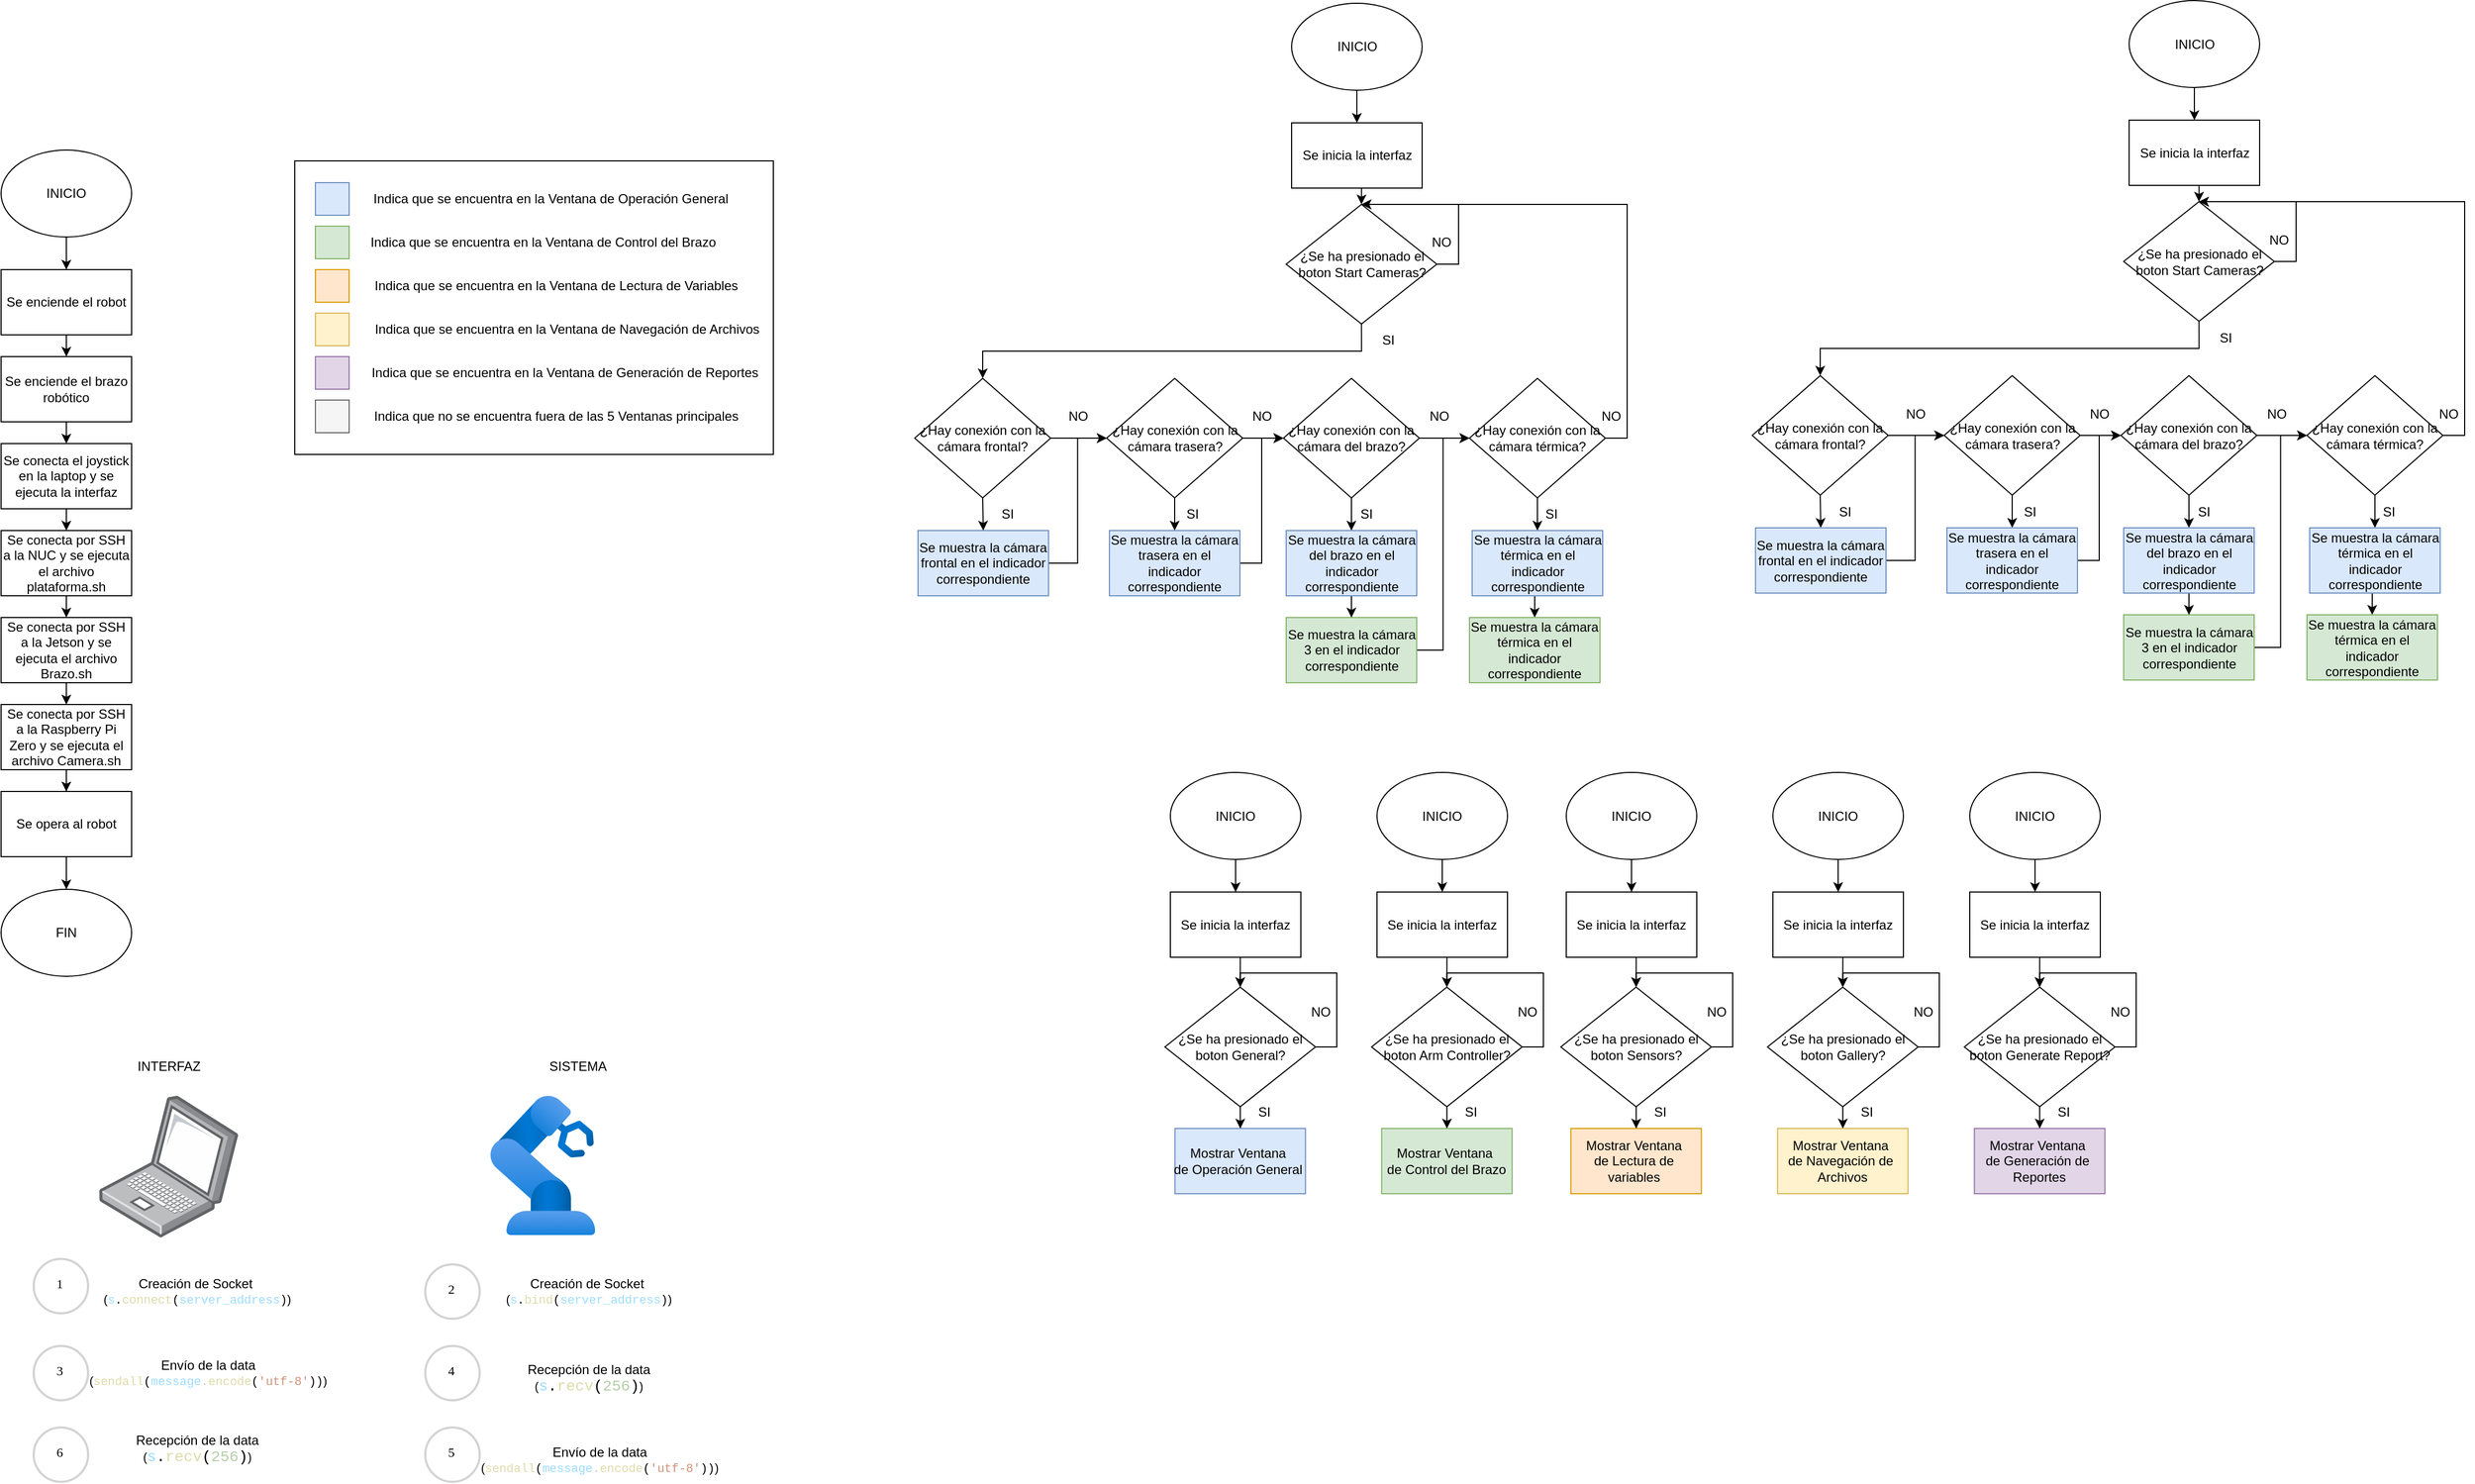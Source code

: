 <mxfile version="24.3.0" type="device">
  <diagram name="Página-1" id="Xll-WL0lcb3lYDnKTcgv">
    <mxGraphModel dx="1615" dy="1972" grid="1" gridSize="10" guides="1" tooltips="1" connect="1" arrows="1" fold="1" page="1" pageScale="1" pageWidth="827" pageHeight="1169" math="0" shadow="0">
      <root>
        <mxCell id="0" />
        <mxCell id="1" parent="0" />
        <mxCell id="mTnCctTTo4z25ojKXwiS-10" style="edgeStyle=orthogonalEdgeStyle;rounded=0;orthogonalLoop=1;jettySize=auto;html=1;entryX=0.5;entryY=0;entryDx=0;entryDy=0;" edge="1" parent="1" source="mTnCctTTo4z25ojKXwiS-1" target="mTnCctTTo4z25ojKXwiS-2">
          <mxGeometry relative="1" as="geometry" />
        </mxCell>
        <mxCell id="mTnCctTTo4z25ojKXwiS-1" value="INICIO" style="ellipse;whiteSpace=wrap;html=1;" vertex="1" parent="1">
          <mxGeometry x="100" y="30" width="120" height="80" as="geometry" />
        </mxCell>
        <mxCell id="mTnCctTTo4z25ojKXwiS-11" style="edgeStyle=orthogonalEdgeStyle;rounded=0;orthogonalLoop=1;jettySize=auto;html=1;exitX=0.5;exitY=1;exitDx=0;exitDy=0;entryX=0.5;entryY=0;entryDx=0;entryDy=0;" edge="1" parent="1" source="mTnCctTTo4z25ojKXwiS-2" target="mTnCctTTo4z25ojKXwiS-3">
          <mxGeometry relative="1" as="geometry" />
        </mxCell>
        <mxCell id="mTnCctTTo4z25ojKXwiS-2" value="Se enciende el robot" style="rounded=0;whiteSpace=wrap;html=1;" vertex="1" parent="1">
          <mxGeometry x="100" y="140" width="120" height="60" as="geometry" />
        </mxCell>
        <mxCell id="mTnCctTTo4z25ojKXwiS-12" style="edgeStyle=orthogonalEdgeStyle;rounded=0;orthogonalLoop=1;jettySize=auto;html=1;exitX=0.5;exitY=1;exitDx=0;exitDy=0;entryX=0.5;entryY=0;entryDx=0;entryDy=0;" edge="1" parent="1" source="mTnCctTTo4z25ojKXwiS-3" target="mTnCctTTo4z25ojKXwiS-4">
          <mxGeometry relative="1" as="geometry" />
        </mxCell>
        <mxCell id="mTnCctTTo4z25ojKXwiS-3" value="Se enciende el brazo robótico" style="rounded=0;whiteSpace=wrap;html=1;" vertex="1" parent="1">
          <mxGeometry x="100" y="220" width="120" height="60" as="geometry" />
        </mxCell>
        <mxCell id="mTnCctTTo4z25ojKXwiS-13" style="edgeStyle=orthogonalEdgeStyle;rounded=0;orthogonalLoop=1;jettySize=auto;html=1;exitX=0.5;exitY=1;exitDx=0;exitDy=0;entryX=0.5;entryY=0;entryDx=0;entryDy=0;" edge="1" parent="1" source="mTnCctTTo4z25ojKXwiS-4" target="mTnCctTTo4z25ojKXwiS-5">
          <mxGeometry relative="1" as="geometry" />
        </mxCell>
        <mxCell id="mTnCctTTo4z25ojKXwiS-4" value="Se conecta el joystick en la laptop y se ejecuta la interfaz" style="rounded=0;whiteSpace=wrap;html=1;" vertex="1" parent="1">
          <mxGeometry x="100" y="300" width="120" height="60" as="geometry" />
        </mxCell>
        <mxCell id="mTnCctTTo4z25ojKXwiS-14" style="edgeStyle=orthogonalEdgeStyle;rounded=0;orthogonalLoop=1;jettySize=auto;html=1;exitX=0.5;exitY=1;exitDx=0;exitDy=0;entryX=0.5;entryY=0;entryDx=0;entryDy=0;" edge="1" parent="1" source="mTnCctTTo4z25ojKXwiS-5" target="mTnCctTTo4z25ojKXwiS-6">
          <mxGeometry relative="1" as="geometry" />
        </mxCell>
        <mxCell id="mTnCctTTo4z25ojKXwiS-5" value="Se conecta por SSH a la NUC y se ejecuta el archivo plataforma.sh" style="rounded=0;whiteSpace=wrap;html=1;" vertex="1" parent="1">
          <mxGeometry x="100" y="380" width="120" height="60" as="geometry" />
        </mxCell>
        <mxCell id="mTnCctTTo4z25ojKXwiS-15" style="edgeStyle=orthogonalEdgeStyle;rounded=0;orthogonalLoop=1;jettySize=auto;html=1;exitX=0.5;exitY=1;exitDx=0;exitDy=0;entryX=0.5;entryY=0;entryDx=0;entryDy=0;" edge="1" parent="1" source="mTnCctTTo4z25ojKXwiS-6" target="mTnCctTTo4z25ojKXwiS-7">
          <mxGeometry relative="1" as="geometry" />
        </mxCell>
        <mxCell id="mTnCctTTo4z25ojKXwiS-6" value="Se conecta por SSH a la Jetson y se ejecuta el archivo Brazo.sh" style="rounded=0;whiteSpace=wrap;html=1;" vertex="1" parent="1">
          <mxGeometry x="100" y="460" width="120" height="60" as="geometry" />
        </mxCell>
        <mxCell id="mTnCctTTo4z25ojKXwiS-16" style="edgeStyle=orthogonalEdgeStyle;rounded=0;orthogonalLoop=1;jettySize=auto;html=1;exitX=0.5;exitY=1;exitDx=0;exitDy=0;" edge="1" parent="1" source="mTnCctTTo4z25ojKXwiS-7" target="mTnCctTTo4z25ojKXwiS-8">
          <mxGeometry relative="1" as="geometry" />
        </mxCell>
        <mxCell id="mTnCctTTo4z25ojKXwiS-7" value="Se conecta por SSH a la Raspberry Pi Zero y se ejecuta el archivo Camera.sh" style="rounded=0;whiteSpace=wrap;html=1;" vertex="1" parent="1">
          <mxGeometry x="100" y="540" width="120" height="60" as="geometry" />
        </mxCell>
        <mxCell id="mTnCctTTo4z25ojKXwiS-17" style="edgeStyle=orthogonalEdgeStyle;rounded=0;orthogonalLoop=1;jettySize=auto;html=1;exitX=0.5;exitY=1;exitDx=0;exitDy=0;" edge="1" parent="1" source="mTnCctTTo4z25ojKXwiS-8" target="mTnCctTTo4z25ojKXwiS-9">
          <mxGeometry relative="1" as="geometry" />
        </mxCell>
        <mxCell id="mTnCctTTo4z25ojKXwiS-8" value="Se opera al robot" style="rounded=0;whiteSpace=wrap;html=1;" vertex="1" parent="1">
          <mxGeometry x="100" y="620" width="120" height="60" as="geometry" />
        </mxCell>
        <mxCell id="mTnCctTTo4z25ojKXwiS-9" value="FIN" style="ellipse;whiteSpace=wrap;html=1;" vertex="1" parent="1">
          <mxGeometry x="100" y="710" width="120" height="80" as="geometry" />
        </mxCell>
        <mxCell id="mTnCctTTo4z25ojKXwiS-19" value="" style="image;points=[];aspect=fixed;html=1;align=center;shadow=0;dashed=0;image=img/lib/allied_telesis/computer_and_terminals/Laptop.svg;" vertex="1" parent="1">
          <mxGeometry x="190" y="900" width="128.17" height="130" as="geometry" />
        </mxCell>
        <mxCell id="mTnCctTTo4z25ojKXwiS-20" value="" style="image;aspect=fixed;html=1;points=[];align=center;fontSize=12;image=img/lib/azure2/other/Defender_Industrial_Robot.svg;" vertex="1" parent="1">
          <mxGeometry x="550" y="900" width="96.15" height="128" as="geometry" />
        </mxCell>
        <mxCell id="mTnCctTTo4z25ojKXwiS-22" value="Creación de Socket&amp;nbsp;&lt;div style=&quot;font-size: 11px;&quot;&gt;(&lt;span style=&quot;font-family: Consolas, &amp;quot;Courier New&amp;quot;, monospace; white-space-collapse: preserve; color: rgb(156, 220, 254);&quot;&gt;s&lt;/span&gt;&lt;span style=&quot;font-family: Consolas, &amp;quot;Courier New&amp;quot;, monospace; white-space-collapse: preserve; background-color: rgb(255, 255, 255);&quot;&gt;&lt;font style=&quot;&quot; color=&quot;#1a1a1a&quot;&gt;.&lt;/font&gt;&lt;/span&gt;&lt;span style=&quot;font-family: Consolas, &amp;quot;Courier New&amp;quot;, monospace; white-space-collapse: preserve; color: rgb(220, 220, 170);&quot;&gt;connect&lt;/span&gt;&lt;span style=&quot;font-family: Consolas, &amp;quot;Courier New&amp;quot;, monospace; white-space-collapse: preserve; background-color: rgb(255, 255, 255);&quot;&gt;(&lt;/span&gt;&lt;span style=&quot;font-family: Consolas, &amp;quot;Courier New&amp;quot;, monospace; white-space-collapse: preserve; color: rgb(156, 220, 254);&quot;&gt;server_address&lt;/span&gt;&lt;span style=&quot;font-family: Consolas, &amp;quot;Courier New&amp;quot;, monospace; white-space-collapse: preserve; background-color: rgb(255, 255, 255);&quot;&gt;)&lt;/span&gt;&lt;span style=&quot;background-color: initial;&quot;&gt;)&lt;/span&gt;&lt;br&gt;&lt;/div&gt;" style="text;html=1;align=center;verticalAlign=middle;resizable=0;points=[];autosize=1;strokeColor=none;fillColor=none;" vertex="1" parent="1">
          <mxGeometry x="190" y="1060" width="180" height="40" as="geometry" />
        </mxCell>
        <mxCell id="mTnCctTTo4z25ojKXwiS-26" value="1" style="ellipse;whiteSpace=wrap;html=1;aspect=fixed;strokeWidth=2;fontFamily=Tahoma;spacingBottom=4;spacingRight=2;strokeColor=#d3d3d3;" vertex="1" parent="1">
          <mxGeometry x="130" y="1050" width="50" height="50" as="geometry" />
        </mxCell>
        <mxCell id="mTnCctTTo4z25ojKXwiS-27" value="2" style="ellipse;whiteSpace=wrap;html=1;aspect=fixed;strokeWidth=2;fontFamily=Tahoma;spacingBottom=4;spacingRight=2;strokeColor=#d3d3d3;" vertex="1" parent="1">
          <mxGeometry x="490" y="1055" width="50" height="50" as="geometry" />
        </mxCell>
        <mxCell id="mTnCctTTo4z25ojKXwiS-29" value="Creación de Socket&amp;nbsp;&lt;div&gt;&lt;div style=&quot;font-size: 11px;&quot;&gt;(&lt;span style=&quot;font-family: Consolas, &amp;quot;Courier New&amp;quot;, monospace; white-space-collapse: preserve; color: rgb(156, 220, 254);&quot;&gt;s&lt;/span&gt;&lt;span style=&quot;font-family: Consolas, &amp;quot;Courier New&amp;quot;, monospace; white-space-collapse: preserve; background-color: rgb(255, 255, 255);&quot;&gt;&lt;font color=&quot;#1a1a1a&quot;&gt;.&lt;/font&gt;&lt;/span&gt;&lt;span style=&quot;font-family: Consolas, &amp;quot;Courier New&amp;quot;, monospace; white-space-collapse: preserve; color: rgb(220, 220, 170);&quot;&gt;bind&lt;/span&gt;&lt;span style=&quot;font-family: Consolas, &amp;quot;Courier New&amp;quot;, monospace; white-space-collapse: preserve; background-color: rgb(255, 255, 255);&quot;&gt;(&lt;/span&gt;&lt;span style=&quot;font-family: Consolas, &amp;quot;Courier New&amp;quot;, monospace; white-space-collapse: preserve; color: rgb(156, 220, 254);&quot;&gt;server_address&lt;/span&gt;&lt;span style=&quot;font-family: Consolas, &amp;quot;Courier New&amp;quot;, monospace; white-space-collapse: preserve; background-color: rgb(255, 255, 255);&quot;&gt;)&lt;/span&gt;&lt;span style=&quot;background-color: initial;&quot;&gt;)&lt;/span&gt;&lt;/div&gt;&lt;/div&gt;" style="text;html=1;align=center;verticalAlign=middle;resizable=0;points=[];autosize=1;strokeColor=none;fillColor=none;" vertex="1" parent="1">
          <mxGeometry x="560" y="1060" width="160" height="40" as="geometry" />
        </mxCell>
        <mxCell id="mTnCctTTo4z25ojKXwiS-30" value="3" style="ellipse;whiteSpace=wrap;html=1;aspect=fixed;strokeWidth=2;fontFamily=Tahoma;spacingBottom=4;spacingRight=2;strokeColor=#d3d3d3;" vertex="1" parent="1">
          <mxGeometry x="130" y="1130" width="50" height="50" as="geometry" />
        </mxCell>
        <mxCell id="mTnCctTTo4z25ojKXwiS-31" value="&lt;div&gt;Envío de la data&lt;/div&gt;&lt;div style=&quot;font-size: 11px;&quot;&gt;(&lt;span style=&quot;font-family: Consolas, &amp;quot;Courier New&amp;quot;, monospace; white-space-collapse: preserve; color: rgb(220, 220, 170);&quot;&gt;sendall&lt;/span&gt;&lt;span style=&quot;font-family: Consolas, &amp;quot;Courier New&amp;quot;, monospace; white-space-collapse: preserve; background-color: rgb(255, 255, 255);&quot;&gt;(&lt;/span&gt;&lt;span style=&quot;font-family: Consolas, &amp;quot;Courier New&amp;quot;, monospace; white-space-collapse: preserve; color: rgb(156, 220, 254);&quot;&gt;message&lt;/span&gt;&lt;span style=&quot;color: rgb(204, 204, 204); font-family: Consolas, &amp;quot;Courier New&amp;quot;, monospace; white-space-collapse: preserve; background-color: rgb(255, 255, 255);&quot;&gt;.&lt;/span&gt;&lt;span style=&quot;font-family: Consolas, &amp;quot;Courier New&amp;quot;, monospace; white-space-collapse: preserve; color: rgb(220, 220, 170);&quot;&gt;encode&lt;/span&gt;&lt;span style=&quot;font-family: Consolas, &amp;quot;Courier New&amp;quot;, monospace; white-space-collapse: preserve;&quot;&gt;(&lt;/span&gt;&lt;span style=&quot;font-family: Consolas, &amp;quot;Courier New&amp;quot;, monospace; white-space-collapse: preserve; color: rgb(206, 145, 120);&quot;&gt;&#39;utf-8&#39;&lt;/span&gt;&lt;span style=&quot;font-family: Consolas, &amp;quot;Courier New&amp;quot;, monospace; white-space-collapse: preserve; background-color: rgb(255, 255, 255);&quot;&gt;))&lt;/span&gt;&lt;span style=&quot;background-color: initial;&quot;&gt;)&lt;/span&gt;&lt;/div&gt;" style="text;html=1;align=center;verticalAlign=middle;resizable=0;points=[];autosize=1;strokeColor=none;fillColor=none;" vertex="1" parent="1">
          <mxGeometry x="180" y="1135" width="220" height="40" as="geometry" />
        </mxCell>
        <mxCell id="mTnCctTTo4z25ojKXwiS-33" value="4" style="ellipse;whiteSpace=wrap;html=1;aspect=fixed;strokeWidth=2;fontFamily=Tahoma;spacingBottom=4;spacingRight=2;strokeColor=#d3d3d3;" vertex="1" parent="1">
          <mxGeometry x="490" y="1130" width="50" height="50" as="geometry" />
        </mxCell>
        <mxCell id="mTnCctTTo4z25ojKXwiS-35" value="5" style="ellipse;whiteSpace=wrap;html=1;aspect=fixed;strokeWidth=2;fontFamily=Tahoma;spacingBottom=4;spacingRight=2;strokeColor=#d3d3d3;" vertex="1" parent="1">
          <mxGeometry x="490" y="1205" width="50" height="50" as="geometry" />
        </mxCell>
        <mxCell id="mTnCctTTo4z25ojKXwiS-36" value="&lt;div&gt;Recepción de la data&lt;/div&gt;&lt;div style=&quot;font-size: 11px;&quot;&gt;(&lt;span style=&quot;font-family: Consolas, &amp;quot;Courier New&amp;quot;, monospace; font-size: 14px; white-space-collapse: preserve; color: rgb(156, 220, 254);&quot;&gt;s&lt;/span&gt;&lt;span style=&quot;font-family: Consolas, &amp;quot;Courier New&amp;quot;, monospace; font-size: 14px; white-space-collapse: preserve; background-color: rgb(255, 255, 255);&quot;&gt;.&lt;/span&gt;&lt;span style=&quot;font-family: Consolas, &amp;quot;Courier New&amp;quot;, monospace; font-size: 14px; white-space-collapse: preserve; color: rgb(220, 220, 170);&quot;&gt;recv&lt;/span&gt;&lt;span style=&quot;font-family: Consolas, &amp;quot;Courier New&amp;quot;, monospace; font-size: 14px; white-space-collapse: preserve; background-color: rgb(255, 255, 255);&quot;&gt;(&lt;/span&gt;&lt;span style=&quot;font-family: Consolas, &amp;quot;Courier New&amp;quot;, monospace; font-size: 14px; white-space-collapse: preserve; color: rgb(181, 206, 168);&quot;&gt;256&lt;/span&gt;&lt;span style=&quot;font-family: Consolas, &amp;quot;Courier New&amp;quot;, monospace; font-size: 14px; white-space-collapse: preserve; background-color: rgb(255, 255, 255);&quot;&gt;)&lt;/span&gt;&lt;span style=&quot;background-color: initial;&quot;&gt;)&lt;/span&gt;&lt;br&gt;&lt;/div&gt;" style="text;html=1;align=center;verticalAlign=middle;resizable=0;points=[];autosize=1;strokeColor=none;fillColor=none;" vertex="1" parent="1">
          <mxGeometry x="570" y="1140" width="140" height="40" as="geometry" />
        </mxCell>
        <mxCell id="mTnCctTTo4z25ojKXwiS-37" value="&lt;div&gt;Envío de la data&lt;/div&gt;&lt;div style=&quot;font-size: 11px;&quot;&gt;(&lt;span style=&quot;font-family: Consolas, &amp;quot;Courier New&amp;quot;, monospace; white-space-collapse: preserve; color: rgb(220, 220, 170);&quot;&gt;sendall&lt;/span&gt;&lt;span style=&quot;font-family: Consolas, &amp;quot;Courier New&amp;quot;, monospace; white-space-collapse: preserve; background-color: rgb(255, 255, 255);&quot;&gt;(&lt;/span&gt;&lt;span style=&quot;font-family: Consolas, &amp;quot;Courier New&amp;quot;, monospace; white-space-collapse: preserve; color: rgb(156, 220, 254);&quot;&gt;message&lt;/span&gt;&lt;span style=&quot;color: rgb(204, 204, 204); font-family: Consolas, &amp;quot;Courier New&amp;quot;, monospace; white-space-collapse: preserve; background-color: rgb(255, 255, 255);&quot;&gt;.&lt;/span&gt;&lt;span style=&quot;font-family: Consolas, &amp;quot;Courier New&amp;quot;, monospace; white-space-collapse: preserve; color: rgb(220, 220, 170);&quot;&gt;encode&lt;/span&gt;&lt;span style=&quot;font-family: Consolas, &amp;quot;Courier New&amp;quot;, monospace; white-space-collapse: preserve;&quot;&gt;(&lt;/span&gt;&lt;span style=&quot;font-family: Consolas, &amp;quot;Courier New&amp;quot;, monospace; white-space-collapse: preserve; color: rgb(206, 145, 120);&quot;&gt;&#39;utf-8&#39;&lt;/span&gt;&lt;span style=&quot;font-family: Consolas, &amp;quot;Courier New&amp;quot;, monospace; white-space-collapse: preserve; background-color: rgb(255, 255, 255);&quot;&gt;))&lt;/span&gt;&lt;span style=&quot;background-color: initial;&quot;&gt;)&lt;/span&gt;&lt;/div&gt;" style="text;html=1;align=center;verticalAlign=middle;resizable=0;points=[];autosize=1;strokeColor=none;fillColor=none;" vertex="1" parent="1">
          <mxGeometry x="540" y="1215" width="220" height="40" as="geometry" />
        </mxCell>
        <mxCell id="mTnCctTTo4z25ojKXwiS-38" value="6" style="ellipse;whiteSpace=wrap;html=1;aspect=fixed;strokeWidth=2;fontFamily=Tahoma;spacingBottom=4;spacingRight=2;strokeColor=#d3d3d3;" vertex="1" parent="1">
          <mxGeometry x="130" y="1205" width="50" height="50" as="geometry" />
        </mxCell>
        <mxCell id="mTnCctTTo4z25ojKXwiS-39" value="&lt;div&gt;Recepción de la data&lt;/div&gt;&lt;div style=&quot;font-size: 11px;&quot;&gt;(&lt;span style=&quot;font-family: Consolas, &amp;quot;Courier New&amp;quot;, monospace; font-size: 14px; white-space-collapse: preserve; color: rgb(156, 220, 254);&quot;&gt;s&lt;/span&gt;&lt;span style=&quot;font-family: Consolas, &amp;quot;Courier New&amp;quot;, monospace; font-size: 14px; white-space-collapse: preserve; background-color: rgb(255, 255, 255);&quot;&gt;.&lt;/span&gt;&lt;span style=&quot;font-family: Consolas, &amp;quot;Courier New&amp;quot;, monospace; font-size: 14px; white-space-collapse: preserve; color: rgb(220, 220, 170);&quot;&gt;recv&lt;/span&gt;&lt;span style=&quot;font-family: Consolas, &amp;quot;Courier New&amp;quot;, monospace; font-size: 14px; white-space-collapse: preserve; background-color: rgb(255, 255, 255);&quot;&gt;(&lt;/span&gt;&lt;span style=&quot;font-family: Consolas, &amp;quot;Courier New&amp;quot;, monospace; font-size: 14px; white-space-collapse: preserve; color: rgb(181, 206, 168);&quot;&gt;256&lt;/span&gt;&lt;span style=&quot;font-family: Consolas, &amp;quot;Courier New&amp;quot;, monospace; font-size: 14px; white-space-collapse: preserve; background-color: rgb(255, 255, 255);&quot;&gt;)&lt;/span&gt;&lt;span style=&quot;background-color: initial;&quot;&gt;)&lt;/span&gt;&lt;br&gt;&lt;/div&gt;" style="text;html=1;align=center;verticalAlign=middle;resizable=0;points=[];autosize=1;strokeColor=none;fillColor=none;" vertex="1" parent="1">
          <mxGeometry x="210" y="1205" width="140" height="40" as="geometry" />
        </mxCell>
        <mxCell id="mTnCctTTo4z25ojKXwiS-40" value="INTERFAZ" style="text;html=1;align=center;verticalAlign=middle;resizable=0;points=[];autosize=1;strokeColor=none;fillColor=none;" vertex="1" parent="1">
          <mxGeometry x="214.09" y="858" width="80" height="30" as="geometry" />
        </mxCell>
        <mxCell id="mTnCctTTo4z25ojKXwiS-41" value="SISTEMA" style="text;html=1;align=center;verticalAlign=middle;resizable=0;points=[];autosize=1;strokeColor=none;fillColor=none;" vertex="1" parent="1">
          <mxGeometry x="590" y="858" width="80" height="30" as="geometry" />
        </mxCell>
        <mxCell id="mTnCctTTo4z25ojKXwiS-42" value="" style="whiteSpace=wrap;html=1;" vertex="1" parent="1">
          <mxGeometry x="370" y="40" width="440" height="270" as="geometry" />
        </mxCell>
        <mxCell id="mTnCctTTo4z25ojKXwiS-43" value="" style="whiteSpace=wrap;html=1;fillColor=#dae8fc;strokeColor=#6c8ebf;" vertex="1" parent="1">
          <mxGeometry x="389" y="60" width="31" height="30" as="geometry" />
        </mxCell>
        <mxCell id="mTnCctTTo4z25ojKXwiS-44" value="Indica que se encuentra en la&amp;nbsp;&lt;span style=&quot;line-height: 107%;&quot; lang=&quot;es-419&quot;&gt;&lt;font style=&quot;font-size: 12px;&quot;&gt;Ventana de Operación General&lt;/font&gt;&lt;/span&gt;" style="text;html=1;align=center;verticalAlign=middle;resizable=0;points=[];autosize=1;strokeColor=none;fillColor=none;" vertex="1" parent="1">
          <mxGeometry x="430" y="60" width="350" height="30" as="geometry" />
        </mxCell>
        <mxCell id="mTnCctTTo4z25ojKXwiS-45" value="" style="whiteSpace=wrap;html=1;fillColor=#d5e8d4;strokeColor=#82b366;" vertex="1" parent="1">
          <mxGeometry x="389" y="100" width="31" height="30" as="geometry" />
        </mxCell>
        <mxCell id="mTnCctTTo4z25ojKXwiS-46" value="Indica que se encuentra en la&amp;nbsp;&lt;span style=&quot;line-height: 12.84px;&quot; lang=&quot;es-419&quot;&gt;Ventana de Control del Brazo&lt;/span&gt;" style="text;html=1;align=center;verticalAlign=middle;resizable=0;points=[];autosize=1;strokeColor=none;fillColor=none;" vertex="1" parent="1">
          <mxGeometry x="428.08" y="100" width="340" height="30" as="geometry" />
        </mxCell>
        <mxCell id="mTnCctTTo4z25ojKXwiS-47" value="" style="whiteSpace=wrap;html=1;fillColor=#ffe6cc;strokeColor=#d79b00;" vertex="1" parent="1">
          <mxGeometry x="389" y="140" width="31" height="30" as="geometry" />
        </mxCell>
        <mxCell id="mTnCctTTo4z25ojKXwiS-49" value="" style="whiteSpace=wrap;html=1;fillColor=#fff2cc;strokeColor=#d6b656;" vertex="1" parent="1">
          <mxGeometry x="389" y="180" width="31" height="30" as="geometry" />
        </mxCell>
        <mxCell id="mTnCctTTo4z25ojKXwiS-51" value="Indica que se encuentra en la&amp;nbsp;&lt;span style=&quot;line-height: 12.84px;&quot; lang=&quot;es-419&quot;&gt;Ventana de Lectura de Variables&lt;/span&gt;" style="text;html=1;align=center;verticalAlign=middle;resizable=0;points=[];autosize=1;strokeColor=none;fillColor=none;" vertex="1" parent="1">
          <mxGeometry x="430" y="140" width="360" height="30" as="geometry" />
        </mxCell>
        <mxCell id="mTnCctTTo4z25ojKXwiS-52" value="Indica que se encuentra en la&amp;nbsp;&lt;span style=&quot;line-height: 12.84px;&quot; lang=&quot;es-419&quot;&gt;Ventana de Navegación de Archivos&lt;/span&gt;" style="text;html=1;align=center;verticalAlign=middle;resizable=0;points=[];autosize=1;strokeColor=none;fillColor=none;" vertex="1" parent="1">
          <mxGeometry x="430" y="180" width="380" height="30" as="geometry" />
        </mxCell>
        <mxCell id="mTnCctTTo4z25ojKXwiS-53" value="" style="whiteSpace=wrap;html=1;fillColor=#e1d5e7;strokeColor=#9673a6;" vertex="1" parent="1">
          <mxGeometry x="388.99" y="220" width="31" height="30" as="geometry" />
        </mxCell>
        <mxCell id="mTnCctTTo4z25ojKXwiS-54" value="Indica que se encuentra en la&amp;nbsp;&lt;span style=&quot;line-height: 12.84px;&quot; lang=&quot;es-419&quot;&gt;Ventana de Generación de Reportes&lt;/span&gt;" style="text;html=1;align=center;verticalAlign=middle;resizable=0;points=[];autosize=1;strokeColor=none;fillColor=none;" vertex="1" parent="1">
          <mxGeometry x="428.08" y="220" width="380" height="30" as="geometry" />
        </mxCell>
        <mxCell id="mTnCctTTo4z25ojKXwiS-55" value="" style="whiteSpace=wrap;html=1;fillColor=#f5f5f5;strokeColor=#666666;fontColor=#333333;" vertex="1" parent="1">
          <mxGeometry x="389" y="260" width="31" height="30" as="geometry" />
        </mxCell>
        <mxCell id="mTnCctTTo4z25ojKXwiS-56" value="Indica que no se encuentra fuera de las 5 Ventanas principales" style="text;html=1;align=center;verticalAlign=middle;resizable=0;points=[];autosize=1;strokeColor=none;fillColor=none;" vertex="1" parent="1">
          <mxGeometry x="430" y="260" width="360" height="30" as="geometry" />
        </mxCell>
        <mxCell id="mTnCctTTo4z25ojKXwiS-62" style="edgeStyle=orthogonalEdgeStyle;rounded=0;orthogonalLoop=1;jettySize=auto;html=1;exitX=0.5;exitY=1;exitDx=0;exitDy=0;entryX=0.5;entryY=0;entryDx=0;entryDy=0;" edge="1" parent="1" source="mTnCctTTo4z25ojKXwiS-57" target="mTnCctTTo4z25ojKXwiS-58">
          <mxGeometry relative="1" as="geometry" />
        </mxCell>
        <mxCell id="mTnCctTTo4z25ojKXwiS-57" value="INICIO" style="ellipse;whiteSpace=wrap;html=1;" vertex="1" parent="1">
          <mxGeometry x="1286.5" y="-105" width="120" height="80" as="geometry" />
        </mxCell>
        <mxCell id="mTnCctTTo4z25ojKXwiS-63" style="edgeStyle=orthogonalEdgeStyle;rounded=0;orthogonalLoop=1;jettySize=auto;html=1;exitX=0.5;exitY=1;exitDx=0;exitDy=0;entryX=0.5;entryY=0;entryDx=0;entryDy=0;" edge="1" parent="1" source="mTnCctTTo4z25ojKXwiS-58" target="mTnCctTTo4z25ojKXwiS-92">
          <mxGeometry relative="1" as="geometry">
            <mxPoint x="1346.548" y="85" as="targetPoint" />
          </mxGeometry>
        </mxCell>
        <mxCell id="mTnCctTTo4z25ojKXwiS-58" value="Se inicia la interfaz" style="whiteSpace=wrap;html=1;" vertex="1" parent="1">
          <mxGeometry x="1286.5" y="5" width="120" height="60" as="geometry" />
        </mxCell>
        <mxCell id="mTnCctTTo4z25ojKXwiS-67" style="edgeStyle=orthogonalEdgeStyle;rounded=0;orthogonalLoop=1;jettySize=auto;html=1;exitX=1;exitY=0.5;exitDx=0;exitDy=0;entryX=0;entryY=0.5;entryDx=0;entryDy=0;" edge="1" parent="1" source="mTnCctTTo4z25ojKXwiS-61" target="mTnCctTTo4z25ojKXwiS-65">
          <mxGeometry relative="1" as="geometry" />
        </mxCell>
        <mxCell id="mTnCctTTo4z25ojKXwiS-68" style="edgeStyle=orthogonalEdgeStyle;rounded=0;orthogonalLoop=1;jettySize=auto;html=1;exitX=0.5;exitY=1;exitDx=0;exitDy=0;entryX=0.5;entryY=0;entryDx=0;entryDy=0;" edge="1" parent="1" source="mTnCctTTo4z25ojKXwiS-61" target="mTnCctTTo4z25ojKXwiS-66">
          <mxGeometry relative="1" as="geometry" />
        </mxCell>
        <mxCell id="mTnCctTTo4z25ojKXwiS-61" value="¿Hay conexión con la cámara frontal?" style="rhombus;whiteSpace=wrap;html=1;" vertex="1" parent="1">
          <mxGeometry x="940" y="240" width="125" height="110" as="geometry" />
        </mxCell>
        <mxCell id="mTnCctTTo4z25ojKXwiS-71" style="edgeStyle=orthogonalEdgeStyle;rounded=0;orthogonalLoop=1;jettySize=auto;html=1;exitX=0.5;exitY=1;exitDx=0;exitDy=0;entryX=0.5;entryY=0;entryDx=0;entryDy=0;" edge="1" parent="1" source="mTnCctTTo4z25ojKXwiS-65" target="mTnCctTTo4z25ojKXwiS-70">
          <mxGeometry relative="1" as="geometry" />
        </mxCell>
        <mxCell id="mTnCctTTo4z25ojKXwiS-73" style="edgeStyle=orthogonalEdgeStyle;rounded=0;orthogonalLoop=1;jettySize=auto;html=1;exitX=1;exitY=0.5;exitDx=0;exitDy=0;entryX=0;entryY=0.5;entryDx=0;entryDy=0;" edge="1" parent="1" source="mTnCctTTo4z25ojKXwiS-65" target="mTnCctTTo4z25ojKXwiS-72">
          <mxGeometry relative="1" as="geometry" />
        </mxCell>
        <mxCell id="mTnCctTTo4z25ojKXwiS-65" value="¿Hay conexión con la cámara trasera?" style="rhombus;whiteSpace=wrap;html=1;" vertex="1" parent="1">
          <mxGeometry x="1116.5" y="240" width="125" height="110" as="geometry" />
        </mxCell>
        <mxCell id="mTnCctTTo4z25ojKXwiS-69" style="edgeStyle=orthogonalEdgeStyle;rounded=0;orthogonalLoop=1;jettySize=auto;html=1;entryX=0;entryY=0.5;entryDx=0;entryDy=0;" edge="1" parent="1" source="mTnCctTTo4z25ojKXwiS-66" target="mTnCctTTo4z25ojKXwiS-65">
          <mxGeometry relative="1" as="geometry" />
        </mxCell>
        <mxCell id="mTnCctTTo4z25ojKXwiS-66" value="Se muestra la cámara frontal en el indicador correspondiente" style="whiteSpace=wrap;html=1;fillColor=#dae8fc;strokeColor=#6c8ebf;" vertex="1" parent="1">
          <mxGeometry x="943" y="380" width="120" height="60" as="geometry" />
        </mxCell>
        <mxCell id="mTnCctTTo4z25ojKXwiS-74" style="edgeStyle=orthogonalEdgeStyle;rounded=0;orthogonalLoop=1;jettySize=auto;html=1;exitX=1;exitY=0.5;exitDx=0;exitDy=0;entryX=0;entryY=0.5;entryDx=0;entryDy=0;" edge="1" parent="1" source="mTnCctTTo4z25ojKXwiS-70" target="mTnCctTTo4z25ojKXwiS-72">
          <mxGeometry relative="1" as="geometry" />
        </mxCell>
        <mxCell id="mTnCctTTo4z25ojKXwiS-70" value="Se muestra la cámara trasera en el indicador correspondiente" style="whiteSpace=wrap;html=1;fillColor=#dae8fc;strokeColor=#6c8ebf;" vertex="1" parent="1">
          <mxGeometry x="1119" y="380" width="120" height="60" as="geometry" />
        </mxCell>
        <mxCell id="mTnCctTTo4z25ojKXwiS-76" style="edgeStyle=orthogonalEdgeStyle;rounded=0;orthogonalLoop=1;jettySize=auto;html=1;" edge="1" parent="1" source="mTnCctTTo4z25ojKXwiS-72" target="mTnCctTTo4z25ojKXwiS-75">
          <mxGeometry relative="1" as="geometry" />
        </mxCell>
        <mxCell id="mTnCctTTo4z25ojKXwiS-82" style="edgeStyle=orthogonalEdgeStyle;rounded=0;orthogonalLoop=1;jettySize=auto;html=1;exitX=1;exitY=0.5;exitDx=0;exitDy=0;entryX=0;entryY=0.5;entryDx=0;entryDy=0;" edge="1" parent="1" source="mTnCctTTo4z25ojKXwiS-72" target="mTnCctTTo4z25ojKXwiS-80">
          <mxGeometry relative="1" as="geometry" />
        </mxCell>
        <mxCell id="mTnCctTTo4z25ojKXwiS-72" value="¿Hay conexión con la cámara del brazo?" style="rhombus;whiteSpace=wrap;html=1;" vertex="1" parent="1">
          <mxGeometry x="1279" y="240" width="125" height="110" as="geometry" />
        </mxCell>
        <mxCell id="mTnCctTTo4z25ojKXwiS-79" value="" style="edgeStyle=orthogonalEdgeStyle;rounded=0;orthogonalLoop=1;jettySize=auto;html=1;" edge="1" parent="1" source="mTnCctTTo4z25ojKXwiS-75" target="mTnCctTTo4z25ojKXwiS-78">
          <mxGeometry relative="1" as="geometry" />
        </mxCell>
        <mxCell id="mTnCctTTo4z25ojKXwiS-75" value="Se muestra la cámara del brazo en el indicador correspondiente" style="whiteSpace=wrap;html=1;fillColor=#dae8fc;strokeColor=#6c8ebf;" vertex="1" parent="1">
          <mxGeometry x="1281.5" y="380" width="120" height="60" as="geometry" />
        </mxCell>
        <mxCell id="mTnCctTTo4z25ojKXwiS-90" style="edgeStyle=orthogonalEdgeStyle;rounded=0;orthogonalLoop=1;jettySize=auto;html=1;exitX=1;exitY=0.5;exitDx=0;exitDy=0;entryX=0;entryY=0.5;entryDx=0;entryDy=0;" edge="1" parent="1" source="mTnCctTTo4z25ojKXwiS-78" target="mTnCctTTo4z25ojKXwiS-80">
          <mxGeometry relative="1" as="geometry" />
        </mxCell>
        <mxCell id="mTnCctTTo4z25ojKXwiS-78" value="Se muestra la cámara 3 en el indicador correspondiente" style="whiteSpace=wrap;html=1;fillColor=#d5e8d4;strokeColor=#82b366;" vertex="1" parent="1">
          <mxGeometry x="1281.5" y="460" width="120" height="60" as="geometry" />
        </mxCell>
        <mxCell id="mTnCctTTo4z25ojKXwiS-85" style="edgeStyle=orthogonalEdgeStyle;rounded=0;orthogonalLoop=1;jettySize=auto;html=1;exitX=0.5;exitY=1;exitDx=0;exitDy=0;" edge="1" parent="1" source="mTnCctTTo4z25ojKXwiS-80" target="mTnCctTTo4z25ojKXwiS-81">
          <mxGeometry relative="1" as="geometry" />
        </mxCell>
        <mxCell id="mTnCctTTo4z25ojKXwiS-95" style="edgeStyle=orthogonalEdgeStyle;rounded=0;orthogonalLoop=1;jettySize=auto;html=1;exitX=1;exitY=0.5;exitDx=0;exitDy=0;entryX=0.5;entryY=0;entryDx=0;entryDy=0;" edge="1" parent="1" source="mTnCctTTo4z25ojKXwiS-80" target="mTnCctTTo4z25ojKXwiS-92">
          <mxGeometry relative="1" as="geometry">
            <mxPoint x="1590" y="-57.2" as="targetPoint" />
            <Array as="points">
              <mxPoint x="1595" y="295" />
              <mxPoint x="1595" y="80" />
            </Array>
          </mxGeometry>
        </mxCell>
        <mxCell id="mTnCctTTo4z25ojKXwiS-80" value="¿Hay conexión con la cámara térmica?" style="rhombus;whiteSpace=wrap;html=1;" vertex="1" parent="1">
          <mxGeometry x="1450" y="240" width="125" height="110" as="geometry" />
        </mxCell>
        <mxCell id="mTnCctTTo4z25ojKXwiS-88" style="edgeStyle=orthogonalEdgeStyle;rounded=0;orthogonalLoop=1;jettySize=auto;html=1;exitX=0.5;exitY=1;exitDx=0;exitDy=0;entryX=0.5;entryY=0;entryDx=0;entryDy=0;" edge="1" parent="1" source="mTnCctTTo4z25ojKXwiS-81" target="mTnCctTTo4z25ojKXwiS-86">
          <mxGeometry relative="1" as="geometry" />
        </mxCell>
        <mxCell id="mTnCctTTo4z25ojKXwiS-81" value="Se muestra la cámara térmica en el indicador correspondiente" style="whiteSpace=wrap;html=1;fillColor=#dae8fc;strokeColor=#6c8ebf;" vertex="1" parent="1">
          <mxGeometry x="1452.5" y="380" width="120" height="60" as="geometry" />
        </mxCell>
        <mxCell id="mTnCctTTo4z25ojKXwiS-86" value="Se muestra la cámara térmica en el indicador correspondiente" style="whiteSpace=wrap;html=1;fillColor=#d5e8d4;strokeColor=#82b366;" vertex="1" parent="1">
          <mxGeometry x="1450" y="460" width="120" height="60" as="geometry" />
        </mxCell>
        <mxCell id="mTnCctTTo4z25ojKXwiS-93" style="edgeStyle=orthogonalEdgeStyle;rounded=0;orthogonalLoop=1;jettySize=auto;html=1;exitX=0.5;exitY=1;exitDx=0;exitDy=0;" edge="1" parent="1" source="mTnCctTTo4z25ojKXwiS-92" target="mTnCctTTo4z25ojKXwiS-61">
          <mxGeometry relative="1" as="geometry" />
        </mxCell>
        <mxCell id="mTnCctTTo4z25ojKXwiS-92" value="¿Se ha presionado el boton Start Cameras?" style="rhombus;whiteSpace=wrap;html=1;" vertex="1" parent="1">
          <mxGeometry x="1281.5" y="80" width="138.5" height="110" as="geometry" />
        </mxCell>
        <mxCell id="mTnCctTTo4z25ojKXwiS-94" style="edgeStyle=orthogonalEdgeStyle;rounded=0;orthogonalLoop=1;jettySize=auto;html=1;exitX=1;exitY=0.5;exitDx=0;exitDy=0;entryX=0.5;entryY=0;entryDx=0;entryDy=0;" edge="1" parent="1" source="mTnCctTTo4z25ojKXwiS-92" target="mTnCctTTo4z25ojKXwiS-92">
          <mxGeometry relative="1" as="geometry">
            <Array as="points">
              <mxPoint x="1440" y="135" />
              <mxPoint x="1440" y="80" />
            </Array>
          </mxGeometry>
        </mxCell>
        <mxCell id="mTnCctTTo4z25ojKXwiS-97" value="SI" style="text;html=1;align=center;verticalAlign=middle;resizable=0;points=[];autosize=1;strokeColor=none;fillColor=none;" vertex="1" parent="1">
          <mxGeometry x="1360" y="190" width="30" height="30" as="geometry" />
        </mxCell>
        <mxCell id="mTnCctTTo4z25ojKXwiS-98" value="NO" style="text;html=1;align=center;verticalAlign=middle;resizable=0;points=[];autosize=1;strokeColor=none;fillColor=none;" vertex="1" parent="1">
          <mxGeometry x="1070" y="260" width="40" height="30" as="geometry" />
        </mxCell>
        <mxCell id="mTnCctTTo4z25ojKXwiS-99" value="NO" style="text;html=1;align=center;verticalAlign=middle;resizable=0;points=[];autosize=1;strokeColor=none;fillColor=none;" vertex="1" parent="1">
          <mxGeometry x="1239" y="260" width="40" height="30" as="geometry" />
        </mxCell>
        <mxCell id="mTnCctTTo4z25ojKXwiS-100" value="NO" style="text;html=1;align=center;verticalAlign=middle;resizable=0;points=[];autosize=1;strokeColor=none;fillColor=none;" vertex="1" parent="1">
          <mxGeometry x="1401.5" y="260" width="40" height="30" as="geometry" />
        </mxCell>
        <mxCell id="mTnCctTTo4z25ojKXwiS-101" value="NO" style="text;html=1;align=center;verticalAlign=middle;resizable=0;points=[];autosize=1;strokeColor=none;fillColor=none;" vertex="1" parent="1">
          <mxGeometry x="1560" y="260" width="40" height="30" as="geometry" />
        </mxCell>
        <mxCell id="mTnCctTTo4z25ojKXwiS-102" value="NO" style="text;html=1;align=center;verticalAlign=middle;resizable=0;points=[];autosize=1;strokeColor=none;fillColor=none;" vertex="1" parent="1">
          <mxGeometry x="1404" y="100" width="40" height="30" as="geometry" />
        </mxCell>
        <mxCell id="mTnCctTTo4z25ojKXwiS-103" value="SI" style="text;html=1;align=center;verticalAlign=middle;resizable=0;points=[];autosize=1;strokeColor=none;fillColor=none;" vertex="1" parent="1">
          <mxGeometry x="1010" y="350" width="30" height="30" as="geometry" />
        </mxCell>
        <mxCell id="mTnCctTTo4z25ojKXwiS-104" value="SI" style="text;html=1;align=center;verticalAlign=middle;resizable=0;points=[];autosize=1;strokeColor=none;fillColor=none;" vertex="1" parent="1">
          <mxGeometry x="1180" y="350" width="30" height="30" as="geometry" />
        </mxCell>
        <mxCell id="mTnCctTTo4z25ojKXwiS-105" value="SI" style="text;html=1;align=center;verticalAlign=middle;resizable=0;points=[];autosize=1;strokeColor=none;fillColor=none;" vertex="1" parent="1">
          <mxGeometry x="1340" y="350" width="30" height="30" as="geometry" />
        </mxCell>
        <mxCell id="mTnCctTTo4z25ojKXwiS-107" value="SI" style="text;html=1;align=center;verticalAlign=middle;resizable=0;points=[];autosize=1;strokeColor=none;fillColor=none;" vertex="1" parent="1">
          <mxGeometry x="1510" y="350" width="30" height="30" as="geometry" />
        </mxCell>
        <mxCell id="mTnCctTTo4z25ojKXwiS-108" style="edgeStyle=orthogonalEdgeStyle;rounded=0;orthogonalLoop=1;jettySize=auto;html=1;exitX=0.5;exitY=1;exitDx=0;exitDy=0;entryX=0.5;entryY=0;entryDx=0;entryDy=0;" edge="1" parent="1" source="mTnCctTTo4z25ojKXwiS-109" target="mTnCctTTo4z25ojKXwiS-111">
          <mxGeometry relative="1" as="geometry" />
        </mxCell>
        <mxCell id="mTnCctTTo4z25ojKXwiS-109" value="INICIO" style="ellipse;whiteSpace=wrap;html=1;" vertex="1" parent="1">
          <mxGeometry x="2056.5" y="-107.5" width="120" height="80" as="geometry" />
        </mxCell>
        <mxCell id="mTnCctTTo4z25ojKXwiS-110" style="edgeStyle=orthogonalEdgeStyle;rounded=0;orthogonalLoop=1;jettySize=auto;html=1;exitX=0.5;exitY=1;exitDx=0;exitDy=0;entryX=0.5;entryY=0;entryDx=0;entryDy=0;" edge="1" parent="1" source="mTnCctTTo4z25ojKXwiS-111" target="mTnCctTTo4z25ojKXwiS-136">
          <mxGeometry relative="1" as="geometry">
            <mxPoint x="2116.548" y="82.5" as="targetPoint" />
          </mxGeometry>
        </mxCell>
        <mxCell id="mTnCctTTo4z25ojKXwiS-111" value="Se inicia la interfaz" style="whiteSpace=wrap;html=1;" vertex="1" parent="1">
          <mxGeometry x="2056.5" y="2.5" width="120" height="60" as="geometry" />
        </mxCell>
        <mxCell id="mTnCctTTo4z25ojKXwiS-112" style="edgeStyle=orthogonalEdgeStyle;rounded=0;orthogonalLoop=1;jettySize=auto;html=1;exitX=1;exitY=0.5;exitDx=0;exitDy=0;entryX=0;entryY=0.5;entryDx=0;entryDy=0;" edge="1" parent="1" source="mTnCctTTo4z25ojKXwiS-114" target="mTnCctTTo4z25ojKXwiS-117">
          <mxGeometry relative="1" as="geometry" />
        </mxCell>
        <mxCell id="mTnCctTTo4z25ojKXwiS-113" style="edgeStyle=orthogonalEdgeStyle;rounded=0;orthogonalLoop=1;jettySize=auto;html=1;exitX=0.5;exitY=1;exitDx=0;exitDy=0;entryX=0.5;entryY=0;entryDx=0;entryDy=0;" edge="1" parent="1" source="mTnCctTTo4z25ojKXwiS-114" target="mTnCctTTo4z25ojKXwiS-119">
          <mxGeometry relative="1" as="geometry" />
        </mxCell>
        <mxCell id="mTnCctTTo4z25ojKXwiS-114" value="¿Hay conexión con la cámara frontal?" style="rhombus;whiteSpace=wrap;html=1;" vertex="1" parent="1">
          <mxGeometry x="1710" y="237.5" width="125" height="110" as="geometry" />
        </mxCell>
        <mxCell id="mTnCctTTo4z25ojKXwiS-115" style="edgeStyle=orthogonalEdgeStyle;rounded=0;orthogonalLoop=1;jettySize=auto;html=1;exitX=0.5;exitY=1;exitDx=0;exitDy=0;entryX=0.5;entryY=0;entryDx=0;entryDy=0;" edge="1" parent="1" source="mTnCctTTo4z25ojKXwiS-117" target="mTnCctTTo4z25ojKXwiS-121">
          <mxGeometry relative="1" as="geometry" />
        </mxCell>
        <mxCell id="mTnCctTTo4z25ojKXwiS-116" style="edgeStyle=orthogonalEdgeStyle;rounded=0;orthogonalLoop=1;jettySize=auto;html=1;exitX=1;exitY=0.5;exitDx=0;exitDy=0;entryX=0;entryY=0.5;entryDx=0;entryDy=0;" edge="1" parent="1" source="mTnCctTTo4z25ojKXwiS-117" target="mTnCctTTo4z25ojKXwiS-124">
          <mxGeometry relative="1" as="geometry" />
        </mxCell>
        <mxCell id="mTnCctTTo4z25ojKXwiS-117" value="¿Hay conexión con la cámara trasera?" style="rhombus;whiteSpace=wrap;html=1;" vertex="1" parent="1">
          <mxGeometry x="1886.5" y="237.5" width="125" height="110" as="geometry" />
        </mxCell>
        <mxCell id="mTnCctTTo4z25ojKXwiS-118" style="edgeStyle=orthogonalEdgeStyle;rounded=0;orthogonalLoop=1;jettySize=auto;html=1;entryX=0;entryY=0.5;entryDx=0;entryDy=0;" edge="1" parent="1" source="mTnCctTTo4z25ojKXwiS-119" target="mTnCctTTo4z25ojKXwiS-117">
          <mxGeometry relative="1" as="geometry" />
        </mxCell>
        <mxCell id="mTnCctTTo4z25ojKXwiS-119" value="Se muestra la cámara frontal en el indicador correspondiente" style="whiteSpace=wrap;html=1;fillColor=#dae8fc;strokeColor=#6c8ebf;" vertex="1" parent="1">
          <mxGeometry x="1713" y="377.5" width="120" height="60" as="geometry" />
        </mxCell>
        <mxCell id="mTnCctTTo4z25ojKXwiS-120" style="edgeStyle=orthogonalEdgeStyle;rounded=0;orthogonalLoop=1;jettySize=auto;html=1;exitX=1;exitY=0.5;exitDx=0;exitDy=0;entryX=0;entryY=0.5;entryDx=0;entryDy=0;" edge="1" parent="1" source="mTnCctTTo4z25ojKXwiS-121" target="mTnCctTTo4z25ojKXwiS-124">
          <mxGeometry relative="1" as="geometry" />
        </mxCell>
        <mxCell id="mTnCctTTo4z25ojKXwiS-121" value="Se muestra la cámara trasera en el indicador correspondiente" style="whiteSpace=wrap;html=1;fillColor=#dae8fc;strokeColor=#6c8ebf;" vertex="1" parent="1">
          <mxGeometry x="1889" y="377.5" width="120" height="60" as="geometry" />
        </mxCell>
        <mxCell id="mTnCctTTo4z25ojKXwiS-122" style="edgeStyle=orthogonalEdgeStyle;rounded=0;orthogonalLoop=1;jettySize=auto;html=1;" edge="1" parent="1" source="mTnCctTTo4z25ojKXwiS-124" target="mTnCctTTo4z25ojKXwiS-126">
          <mxGeometry relative="1" as="geometry" />
        </mxCell>
        <mxCell id="mTnCctTTo4z25ojKXwiS-123" style="edgeStyle=orthogonalEdgeStyle;rounded=0;orthogonalLoop=1;jettySize=auto;html=1;exitX=1;exitY=0.5;exitDx=0;exitDy=0;entryX=0;entryY=0.5;entryDx=0;entryDy=0;" edge="1" parent="1" source="mTnCctTTo4z25ojKXwiS-124" target="mTnCctTTo4z25ojKXwiS-131">
          <mxGeometry relative="1" as="geometry" />
        </mxCell>
        <mxCell id="mTnCctTTo4z25ojKXwiS-124" value="¿Hay conexión con la cámara del brazo?" style="rhombus;whiteSpace=wrap;html=1;" vertex="1" parent="1">
          <mxGeometry x="2049" y="237.5" width="125" height="110" as="geometry" />
        </mxCell>
        <mxCell id="mTnCctTTo4z25ojKXwiS-125" value="" style="edgeStyle=orthogonalEdgeStyle;rounded=0;orthogonalLoop=1;jettySize=auto;html=1;" edge="1" parent="1" source="mTnCctTTo4z25ojKXwiS-126" target="mTnCctTTo4z25ojKXwiS-128">
          <mxGeometry relative="1" as="geometry" />
        </mxCell>
        <mxCell id="mTnCctTTo4z25ojKXwiS-126" value="Se muestra la cámara del brazo en el indicador correspondiente" style="whiteSpace=wrap;html=1;fillColor=#dae8fc;strokeColor=#6c8ebf;" vertex="1" parent="1">
          <mxGeometry x="2051.5" y="377.5" width="120" height="60" as="geometry" />
        </mxCell>
        <mxCell id="mTnCctTTo4z25ojKXwiS-127" style="edgeStyle=orthogonalEdgeStyle;rounded=0;orthogonalLoop=1;jettySize=auto;html=1;exitX=1;exitY=0.5;exitDx=0;exitDy=0;entryX=0;entryY=0.5;entryDx=0;entryDy=0;" edge="1" parent="1" source="mTnCctTTo4z25ojKXwiS-128" target="mTnCctTTo4z25ojKXwiS-131">
          <mxGeometry relative="1" as="geometry" />
        </mxCell>
        <mxCell id="mTnCctTTo4z25ojKXwiS-128" value="Se muestra la cámara 3 en el indicador correspondiente" style="whiteSpace=wrap;html=1;fillColor=#d5e8d4;strokeColor=#82b366;" vertex="1" parent="1">
          <mxGeometry x="2051.5" y="457.5" width="120" height="60" as="geometry" />
        </mxCell>
        <mxCell id="mTnCctTTo4z25ojKXwiS-129" style="edgeStyle=orthogonalEdgeStyle;rounded=0;orthogonalLoop=1;jettySize=auto;html=1;exitX=0.5;exitY=1;exitDx=0;exitDy=0;" edge="1" parent="1" source="mTnCctTTo4z25ojKXwiS-131" target="mTnCctTTo4z25ojKXwiS-133">
          <mxGeometry relative="1" as="geometry" />
        </mxCell>
        <mxCell id="mTnCctTTo4z25ojKXwiS-130" style="edgeStyle=orthogonalEdgeStyle;rounded=0;orthogonalLoop=1;jettySize=auto;html=1;exitX=1;exitY=0.5;exitDx=0;exitDy=0;entryX=0.5;entryY=0;entryDx=0;entryDy=0;" edge="1" parent="1" source="mTnCctTTo4z25ojKXwiS-131" target="mTnCctTTo4z25ojKXwiS-136">
          <mxGeometry relative="1" as="geometry">
            <mxPoint x="2360" y="-59.7" as="targetPoint" />
            <Array as="points">
              <mxPoint x="2365" y="292.5" />
              <mxPoint x="2365" y="77.5" />
            </Array>
          </mxGeometry>
        </mxCell>
        <mxCell id="mTnCctTTo4z25ojKXwiS-131" value="¿Hay conexión con la cámara térmica?" style="rhombus;whiteSpace=wrap;html=1;" vertex="1" parent="1">
          <mxGeometry x="2220" y="237.5" width="125" height="110" as="geometry" />
        </mxCell>
        <mxCell id="mTnCctTTo4z25ojKXwiS-132" style="edgeStyle=orthogonalEdgeStyle;rounded=0;orthogonalLoop=1;jettySize=auto;html=1;exitX=0.5;exitY=1;exitDx=0;exitDy=0;entryX=0.5;entryY=0;entryDx=0;entryDy=0;" edge="1" parent="1" source="mTnCctTTo4z25ojKXwiS-133" target="mTnCctTTo4z25ojKXwiS-134">
          <mxGeometry relative="1" as="geometry" />
        </mxCell>
        <mxCell id="mTnCctTTo4z25ojKXwiS-133" value="Se muestra la cámara térmica en el indicador correspondiente" style="whiteSpace=wrap;html=1;fillColor=#dae8fc;strokeColor=#6c8ebf;" vertex="1" parent="1">
          <mxGeometry x="2222.5" y="377.5" width="120" height="60" as="geometry" />
        </mxCell>
        <mxCell id="mTnCctTTo4z25ojKXwiS-134" value="Se muestra la cámara térmica en el indicador correspondiente" style="whiteSpace=wrap;html=1;fillColor=#d5e8d4;strokeColor=#82b366;" vertex="1" parent="1">
          <mxGeometry x="2220" y="457.5" width="120" height="60" as="geometry" />
        </mxCell>
        <mxCell id="mTnCctTTo4z25ojKXwiS-135" style="edgeStyle=orthogonalEdgeStyle;rounded=0;orthogonalLoop=1;jettySize=auto;html=1;exitX=0.5;exitY=1;exitDx=0;exitDy=0;" edge="1" parent="1" source="mTnCctTTo4z25ojKXwiS-136" target="mTnCctTTo4z25ojKXwiS-114">
          <mxGeometry relative="1" as="geometry" />
        </mxCell>
        <mxCell id="mTnCctTTo4z25ojKXwiS-136" value="¿Se ha presionado el boton Start Cameras?" style="rhombus;whiteSpace=wrap;html=1;" vertex="1" parent="1">
          <mxGeometry x="2051.5" y="77.5" width="138.5" height="110" as="geometry" />
        </mxCell>
        <mxCell id="mTnCctTTo4z25ojKXwiS-137" style="edgeStyle=orthogonalEdgeStyle;rounded=0;orthogonalLoop=1;jettySize=auto;html=1;exitX=1;exitY=0.5;exitDx=0;exitDy=0;entryX=0.5;entryY=0;entryDx=0;entryDy=0;" edge="1" parent="1" source="mTnCctTTo4z25ojKXwiS-136" target="mTnCctTTo4z25ojKXwiS-136">
          <mxGeometry relative="1" as="geometry">
            <Array as="points">
              <mxPoint x="2210" y="132.5" />
              <mxPoint x="2210" y="77.5" />
            </Array>
          </mxGeometry>
        </mxCell>
        <mxCell id="mTnCctTTo4z25ojKXwiS-138" value="SI" style="text;html=1;align=center;verticalAlign=middle;resizable=0;points=[];autosize=1;strokeColor=none;fillColor=none;" vertex="1" parent="1">
          <mxGeometry x="2130" y="187.5" width="30" height="30" as="geometry" />
        </mxCell>
        <mxCell id="mTnCctTTo4z25ojKXwiS-139" value="NO" style="text;html=1;align=center;verticalAlign=middle;resizable=0;points=[];autosize=1;strokeColor=none;fillColor=none;" vertex="1" parent="1">
          <mxGeometry x="1840" y="257.5" width="40" height="30" as="geometry" />
        </mxCell>
        <mxCell id="mTnCctTTo4z25ojKXwiS-140" value="NO" style="text;html=1;align=center;verticalAlign=middle;resizable=0;points=[];autosize=1;strokeColor=none;fillColor=none;" vertex="1" parent="1">
          <mxGeometry x="2009" y="257.5" width="40" height="30" as="geometry" />
        </mxCell>
        <mxCell id="mTnCctTTo4z25ojKXwiS-141" value="NO" style="text;html=1;align=center;verticalAlign=middle;resizable=0;points=[];autosize=1;strokeColor=none;fillColor=none;" vertex="1" parent="1">
          <mxGeometry x="2171.5" y="257.5" width="40" height="30" as="geometry" />
        </mxCell>
        <mxCell id="mTnCctTTo4z25ojKXwiS-142" value="NO" style="text;html=1;align=center;verticalAlign=middle;resizable=0;points=[];autosize=1;strokeColor=none;fillColor=none;" vertex="1" parent="1">
          <mxGeometry x="2330" y="257.5" width="40" height="30" as="geometry" />
        </mxCell>
        <mxCell id="mTnCctTTo4z25ojKXwiS-143" value="NO" style="text;html=1;align=center;verticalAlign=middle;resizable=0;points=[];autosize=1;strokeColor=none;fillColor=none;" vertex="1" parent="1">
          <mxGeometry x="2174" y="97.5" width="40" height="30" as="geometry" />
        </mxCell>
        <mxCell id="mTnCctTTo4z25ojKXwiS-144" value="SI" style="text;html=1;align=center;verticalAlign=middle;resizable=0;points=[];autosize=1;strokeColor=none;fillColor=none;" vertex="1" parent="1">
          <mxGeometry x="1780" y="347.5" width="30" height="30" as="geometry" />
        </mxCell>
        <mxCell id="mTnCctTTo4z25ojKXwiS-145" value="SI" style="text;html=1;align=center;verticalAlign=middle;resizable=0;points=[];autosize=1;strokeColor=none;fillColor=none;" vertex="1" parent="1">
          <mxGeometry x="1950" y="347.5" width="30" height="30" as="geometry" />
        </mxCell>
        <mxCell id="mTnCctTTo4z25ojKXwiS-146" value="SI" style="text;html=1;align=center;verticalAlign=middle;resizable=0;points=[];autosize=1;strokeColor=none;fillColor=none;" vertex="1" parent="1">
          <mxGeometry x="2110" y="347.5" width="30" height="30" as="geometry" />
        </mxCell>
        <mxCell id="mTnCctTTo4z25ojKXwiS-147" value="SI" style="text;html=1;align=center;verticalAlign=middle;resizable=0;points=[];autosize=1;strokeColor=none;fillColor=none;" vertex="1" parent="1">
          <mxGeometry x="2280" y="347.5" width="30" height="30" as="geometry" />
        </mxCell>
        <mxCell id="mTnCctTTo4z25ojKXwiS-148" style="edgeStyle=orthogonalEdgeStyle;rounded=0;orthogonalLoop=1;jettySize=auto;html=1;exitX=0.5;exitY=1;exitDx=0;exitDy=0;entryX=0.5;entryY=0;entryDx=0;entryDy=0;" edge="1" parent="1" source="mTnCctTTo4z25ojKXwiS-149" target="mTnCctTTo4z25ojKXwiS-151">
          <mxGeometry relative="1" as="geometry" />
        </mxCell>
        <mxCell id="mTnCctTTo4z25ojKXwiS-149" value="INICIO" style="ellipse;whiteSpace=wrap;html=1;" vertex="1" parent="1">
          <mxGeometry x="1175" y="602.5" width="120" height="80" as="geometry" />
        </mxCell>
        <mxCell id="mTnCctTTo4z25ojKXwiS-150" style="edgeStyle=orthogonalEdgeStyle;rounded=0;orthogonalLoop=1;jettySize=auto;html=1;exitX=0.5;exitY=1;exitDx=0;exitDy=0;entryX=0.5;entryY=0;entryDx=0;entryDy=0;" edge="1" parent="1" source="mTnCctTTo4z25ojKXwiS-151" target="mTnCctTTo4z25ojKXwiS-152">
          <mxGeometry relative="1" as="geometry">
            <mxPoint x="1235.048" y="792.5" as="targetPoint" />
          </mxGeometry>
        </mxCell>
        <mxCell id="mTnCctTTo4z25ojKXwiS-151" value="Se inicia la interfaz" style="whiteSpace=wrap;html=1;" vertex="1" parent="1">
          <mxGeometry x="1175" y="712.5" width="120" height="60" as="geometry" />
        </mxCell>
        <mxCell id="mTnCctTTo4z25ojKXwiS-156" style="edgeStyle=orthogonalEdgeStyle;rounded=0;orthogonalLoop=1;jettySize=auto;html=1;exitX=0.5;exitY=1;exitDx=0;exitDy=0;" edge="1" parent="1" source="mTnCctTTo4z25ojKXwiS-152" target="mTnCctTTo4z25ojKXwiS-155">
          <mxGeometry relative="1" as="geometry" />
        </mxCell>
        <mxCell id="mTnCctTTo4z25ojKXwiS-152" value="¿Se ha presionado el boton General?" style="rhombus;whiteSpace=wrap;html=1;" vertex="1" parent="1">
          <mxGeometry x="1170" y="800" width="138.5" height="110" as="geometry" />
        </mxCell>
        <mxCell id="mTnCctTTo4z25ojKXwiS-153" style="edgeStyle=orthogonalEdgeStyle;rounded=0;orthogonalLoop=1;jettySize=auto;html=1;exitX=1;exitY=0.5;exitDx=0;exitDy=0;entryX=0.5;entryY=0;entryDx=0;entryDy=0;" edge="1" parent="1" source="mTnCctTTo4z25ojKXwiS-152" target="mTnCctTTo4z25ojKXwiS-152">
          <mxGeometry relative="1" as="geometry">
            <Array as="points">
              <mxPoint x="1328" y="855" />
              <mxPoint x="1328" y="787" />
              <mxPoint x="1239" y="787" />
            </Array>
          </mxGeometry>
        </mxCell>
        <mxCell id="mTnCctTTo4z25ojKXwiS-154" value="NO" style="text;html=1;align=center;verticalAlign=middle;resizable=0;points=[];autosize=1;strokeColor=none;fillColor=none;" vertex="1" parent="1">
          <mxGeometry x="1292.5" y="807.5" width="40" height="30" as="geometry" />
        </mxCell>
        <mxCell id="mTnCctTTo4z25ojKXwiS-155" value="Mostrar&amp;nbsp;&lt;span style=&quot;text-wrap: nowrap;&quot;&gt;Ventana&amp;nbsp;&lt;/span&gt;&lt;div&gt;&lt;span style=&quot;text-wrap: nowrap;&quot;&gt;de Operación General&lt;/span&gt;&amp;nbsp;&lt;/div&gt;" style="whiteSpace=wrap;html=1;fillColor=#dae8fc;strokeColor=#6c8ebf;" vertex="1" parent="1">
          <mxGeometry x="1179.25" y="930" width="120" height="60" as="geometry" />
        </mxCell>
        <mxCell id="mTnCctTTo4z25ojKXwiS-157" value="SI" style="text;html=1;align=center;verticalAlign=middle;resizable=0;points=[];autosize=1;strokeColor=none;fillColor=none;" vertex="1" parent="1">
          <mxGeometry x="1246" y="900" width="30" height="30" as="geometry" />
        </mxCell>
        <mxCell id="mTnCctTTo4z25ojKXwiS-158" style="edgeStyle=orthogonalEdgeStyle;rounded=0;orthogonalLoop=1;jettySize=auto;html=1;exitX=0.5;exitY=1;exitDx=0;exitDy=0;entryX=0.5;entryY=0;entryDx=0;entryDy=0;" edge="1" parent="1" source="mTnCctTTo4z25ojKXwiS-159" target="mTnCctTTo4z25ojKXwiS-161">
          <mxGeometry relative="1" as="geometry" />
        </mxCell>
        <mxCell id="mTnCctTTo4z25ojKXwiS-159" value="INICIO" style="ellipse;whiteSpace=wrap;html=1;" vertex="1" parent="1">
          <mxGeometry x="1365" y="602.5" width="120" height="80" as="geometry" />
        </mxCell>
        <mxCell id="mTnCctTTo4z25ojKXwiS-160" style="edgeStyle=orthogonalEdgeStyle;rounded=0;orthogonalLoop=1;jettySize=auto;html=1;exitX=0.5;exitY=1;exitDx=0;exitDy=0;entryX=0.5;entryY=0;entryDx=0;entryDy=0;" edge="1" parent="1" source="mTnCctTTo4z25ojKXwiS-161" target="mTnCctTTo4z25ojKXwiS-163">
          <mxGeometry relative="1" as="geometry">
            <mxPoint x="1425.048" y="792.5" as="targetPoint" />
          </mxGeometry>
        </mxCell>
        <mxCell id="mTnCctTTo4z25ojKXwiS-161" value="Se inicia la interfaz" style="whiteSpace=wrap;html=1;" vertex="1" parent="1">
          <mxGeometry x="1365" y="712.5" width="120" height="60" as="geometry" />
        </mxCell>
        <mxCell id="mTnCctTTo4z25ojKXwiS-162" style="edgeStyle=orthogonalEdgeStyle;rounded=0;orthogonalLoop=1;jettySize=auto;html=1;exitX=0.5;exitY=1;exitDx=0;exitDy=0;" edge="1" parent="1" source="mTnCctTTo4z25ojKXwiS-163" target="mTnCctTTo4z25ojKXwiS-166">
          <mxGeometry relative="1" as="geometry" />
        </mxCell>
        <mxCell id="mTnCctTTo4z25ojKXwiS-163" value="¿Se ha presionado el boton Arm Controller?" style="rhombus;whiteSpace=wrap;html=1;" vertex="1" parent="1">
          <mxGeometry x="1360" y="800" width="138.5" height="110" as="geometry" />
        </mxCell>
        <mxCell id="mTnCctTTo4z25ojKXwiS-164" style="edgeStyle=orthogonalEdgeStyle;rounded=0;orthogonalLoop=1;jettySize=auto;html=1;exitX=1;exitY=0.5;exitDx=0;exitDy=0;entryX=0.5;entryY=0;entryDx=0;entryDy=0;" edge="1" parent="1" source="mTnCctTTo4z25ojKXwiS-163" target="mTnCctTTo4z25ojKXwiS-163">
          <mxGeometry relative="1" as="geometry">
            <Array as="points">
              <mxPoint x="1518" y="855" />
              <mxPoint x="1518" y="787" />
              <mxPoint x="1429" y="787" />
            </Array>
          </mxGeometry>
        </mxCell>
        <mxCell id="mTnCctTTo4z25ojKXwiS-165" value="NO" style="text;html=1;align=center;verticalAlign=middle;resizable=0;points=[];autosize=1;strokeColor=none;fillColor=none;" vertex="1" parent="1">
          <mxGeometry x="1482.5" y="807.5" width="40" height="30" as="geometry" />
        </mxCell>
        <mxCell id="mTnCctTTo4z25ojKXwiS-166" value="Mostrar&amp;nbsp;&lt;span style=&quot;text-wrap: nowrap;&quot;&gt;Ventana&amp;nbsp;&lt;/span&gt;&lt;div&gt;&lt;span style=&quot;text-wrap: nowrap;&quot;&gt;de&amp;nbsp;&lt;/span&gt;&lt;span style=&quot;text-wrap: nowrap; background-color: initial;&quot;&gt;Control del Brazo&lt;/span&gt;&lt;/div&gt;" style="whiteSpace=wrap;html=1;fillColor=#d5e8d4;strokeColor=#82b366;" vertex="1" parent="1">
          <mxGeometry x="1369.25" y="930" width="120" height="60" as="geometry" />
        </mxCell>
        <mxCell id="mTnCctTTo4z25ojKXwiS-167" value="SI" style="text;html=1;align=center;verticalAlign=middle;resizable=0;points=[];autosize=1;strokeColor=none;fillColor=none;" vertex="1" parent="1">
          <mxGeometry x="1436" y="900" width="30" height="30" as="geometry" />
        </mxCell>
        <mxCell id="mTnCctTTo4z25ojKXwiS-168" style="edgeStyle=orthogonalEdgeStyle;rounded=0;orthogonalLoop=1;jettySize=auto;html=1;exitX=0.5;exitY=1;exitDx=0;exitDy=0;entryX=0.5;entryY=0;entryDx=0;entryDy=0;" edge="1" parent="1" source="mTnCctTTo4z25ojKXwiS-169" target="mTnCctTTo4z25ojKXwiS-171">
          <mxGeometry relative="1" as="geometry" />
        </mxCell>
        <mxCell id="mTnCctTTo4z25ojKXwiS-169" value="INICIO" style="ellipse;whiteSpace=wrap;html=1;" vertex="1" parent="1">
          <mxGeometry x="1539" y="602.5" width="120" height="80" as="geometry" />
        </mxCell>
        <mxCell id="mTnCctTTo4z25ojKXwiS-170" style="edgeStyle=orthogonalEdgeStyle;rounded=0;orthogonalLoop=1;jettySize=auto;html=1;exitX=0.5;exitY=1;exitDx=0;exitDy=0;entryX=0.5;entryY=0;entryDx=0;entryDy=0;" edge="1" parent="1" source="mTnCctTTo4z25ojKXwiS-171" target="mTnCctTTo4z25ojKXwiS-173">
          <mxGeometry relative="1" as="geometry">
            <mxPoint x="1599.048" y="792.5" as="targetPoint" />
          </mxGeometry>
        </mxCell>
        <mxCell id="mTnCctTTo4z25ojKXwiS-171" value="Se inicia la interfaz" style="whiteSpace=wrap;html=1;" vertex="1" parent="1">
          <mxGeometry x="1539" y="712.5" width="120" height="60" as="geometry" />
        </mxCell>
        <mxCell id="mTnCctTTo4z25ojKXwiS-172" style="edgeStyle=orthogonalEdgeStyle;rounded=0;orthogonalLoop=1;jettySize=auto;html=1;exitX=0.5;exitY=1;exitDx=0;exitDy=0;" edge="1" parent="1" source="mTnCctTTo4z25ojKXwiS-173" target="mTnCctTTo4z25ojKXwiS-176">
          <mxGeometry relative="1" as="geometry" />
        </mxCell>
        <mxCell id="mTnCctTTo4z25ojKXwiS-173" value="¿Se ha presionado el boton Sensors?" style="rhombus;whiteSpace=wrap;html=1;" vertex="1" parent="1">
          <mxGeometry x="1534" y="800" width="138.5" height="110" as="geometry" />
        </mxCell>
        <mxCell id="mTnCctTTo4z25ojKXwiS-174" style="edgeStyle=orthogonalEdgeStyle;rounded=0;orthogonalLoop=1;jettySize=auto;html=1;exitX=1;exitY=0.5;exitDx=0;exitDy=0;entryX=0.5;entryY=0;entryDx=0;entryDy=0;" edge="1" parent="1" source="mTnCctTTo4z25ojKXwiS-173" target="mTnCctTTo4z25ojKXwiS-173">
          <mxGeometry relative="1" as="geometry">
            <Array as="points">
              <mxPoint x="1692" y="855" />
              <mxPoint x="1692" y="787" />
              <mxPoint x="1603" y="787" />
            </Array>
          </mxGeometry>
        </mxCell>
        <mxCell id="mTnCctTTo4z25ojKXwiS-175" value="NO" style="text;html=1;align=center;verticalAlign=middle;resizable=0;points=[];autosize=1;strokeColor=none;fillColor=none;" vertex="1" parent="1">
          <mxGeometry x="1656.5" y="807.5" width="40" height="30" as="geometry" />
        </mxCell>
        <mxCell id="mTnCctTTo4z25ojKXwiS-176" value="Mostrar&amp;nbsp;&lt;span style=&quot;text-wrap: nowrap;&quot;&gt;Ventana&amp;nbsp;&lt;/span&gt;&lt;div&gt;&lt;span style=&quot;text-wrap: nowrap;&quot;&gt;de Lectura de&amp;nbsp;&lt;/span&gt;&lt;/div&gt;&lt;div&gt;&lt;span style=&quot;text-wrap: nowrap;&quot;&gt;variables&lt;/span&gt;&amp;nbsp;&lt;/div&gt;" style="whiteSpace=wrap;html=1;fillColor=#ffe6cc;strokeColor=#d79b00;" vertex="1" parent="1">
          <mxGeometry x="1543.25" y="930" width="120" height="60" as="geometry" />
        </mxCell>
        <mxCell id="mTnCctTTo4z25ojKXwiS-177" value="SI" style="text;html=1;align=center;verticalAlign=middle;resizable=0;points=[];autosize=1;strokeColor=none;fillColor=none;" vertex="1" parent="1">
          <mxGeometry x="1610" y="900" width="30" height="30" as="geometry" />
        </mxCell>
        <mxCell id="mTnCctTTo4z25ojKXwiS-178" style="edgeStyle=orthogonalEdgeStyle;rounded=0;orthogonalLoop=1;jettySize=auto;html=1;exitX=0.5;exitY=1;exitDx=0;exitDy=0;entryX=0.5;entryY=0;entryDx=0;entryDy=0;" edge="1" parent="1" source="mTnCctTTo4z25ojKXwiS-179" target="mTnCctTTo4z25ojKXwiS-181">
          <mxGeometry relative="1" as="geometry" />
        </mxCell>
        <mxCell id="mTnCctTTo4z25ojKXwiS-179" value="INICIO" style="ellipse;whiteSpace=wrap;html=1;" vertex="1" parent="1">
          <mxGeometry x="1729" y="602.5" width="120" height="80" as="geometry" />
        </mxCell>
        <mxCell id="mTnCctTTo4z25ojKXwiS-180" style="edgeStyle=orthogonalEdgeStyle;rounded=0;orthogonalLoop=1;jettySize=auto;html=1;exitX=0.5;exitY=1;exitDx=0;exitDy=0;entryX=0.5;entryY=0;entryDx=0;entryDy=0;" edge="1" parent="1" source="mTnCctTTo4z25ojKXwiS-181" target="mTnCctTTo4z25ojKXwiS-183">
          <mxGeometry relative="1" as="geometry">
            <mxPoint x="1789.048" y="792.5" as="targetPoint" />
          </mxGeometry>
        </mxCell>
        <mxCell id="mTnCctTTo4z25ojKXwiS-181" value="Se inicia la interfaz" style="whiteSpace=wrap;html=1;" vertex="1" parent="1">
          <mxGeometry x="1729" y="712.5" width="120" height="60" as="geometry" />
        </mxCell>
        <mxCell id="mTnCctTTo4z25ojKXwiS-182" style="edgeStyle=orthogonalEdgeStyle;rounded=0;orthogonalLoop=1;jettySize=auto;html=1;exitX=0.5;exitY=1;exitDx=0;exitDy=0;" edge="1" parent="1" source="mTnCctTTo4z25ojKXwiS-183" target="mTnCctTTo4z25ojKXwiS-186">
          <mxGeometry relative="1" as="geometry" />
        </mxCell>
        <mxCell id="mTnCctTTo4z25ojKXwiS-183" value="¿Se ha presionado el boton Gallery?" style="rhombus;whiteSpace=wrap;html=1;" vertex="1" parent="1">
          <mxGeometry x="1724" y="800" width="138.5" height="110" as="geometry" />
        </mxCell>
        <mxCell id="mTnCctTTo4z25ojKXwiS-184" style="edgeStyle=orthogonalEdgeStyle;rounded=0;orthogonalLoop=1;jettySize=auto;html=1;exitX=1;exitY=0.5;exitDx=0;exitDy=0;entryX=0.5;entryY=0;entryDx=0;entryDy=0;" edge="1" parent="1" source="mTnCctTTo4z25ojKXwiS-183" target="mTnCctTTo4z25ojKXwiS-183">
          <mxGeometry relative="1" as="geometry">
            <Array as="points">
              <mxPoint x="1882" y="855" />
              <mxPoint x="1882" y="787" />
              <mxPoint x="1793" y="787" />
            </Array>
          </mxGeometry>
        </mxCell>
        <mxCell id="mTnCctTTo4z25ojKXwiS-185" value="NO" style="text;html=1;align=center;verticalAlign=middle;resizable=0;points=[];autosize=1;strokeColor=none;fillColor=none;" vertex="1" parent="1">
          <mxGeometry x="1846.5" y="807.5" width="40" height="30" as="geometry" />
        </mxCell>
        <mxCell id="mTnCctTTo4z25ojKXwiS-186" value="Mostrar&amp;nbsp;&lt;span style=&quot;text-wrap: nowrap;&quot;&gt;Ventana&amp;nbsp;&lt;/span&gt;&lt;div&gt;&lt;span style=&quot;text-wrap: nowrap;&quot;&gt;de&amp;nbsp;&lt;/span&gt;&lt;span style=&quot;text-wrap: nowrap; background-color: initial;&quot;&gt;Navegación de&amp;nbsp;&lt;/span&gt;&lt;/div&gt;&lt;div&gt;&lt;span style=&quot;text-wrap: nowrap; background-color: initial;&quot;&gt;Archivos&lt;/span&gt;&lt;/div&gt;" style="whiteSpace=wrap;html=1;fillColor=#fff2cc;strokeColor=#d6b656;" vertex="1" parent="1">
          <mxGeometry x="1733.25" y="930" width="120" height="60" as="geometry" />
        </mxCell>
        <mxCell id="mTnCctTTo4z25ojKXwiS-187" value="SI" style="text;html=1;align=center;verticalAlign=middle;resizable=0;points=[];autosize=1;strokeColor=none;fillColor=none;" vertex="1" parent="1">
          <mxGeometry x="1800" y="900" width="30" height="30" as="geometry" />
        </mxCell>
        <mxCell id="mTnCctTTo4z25ojKXwiS-189" style="edgeStyle=orthogonalEdgeStyle;rounded=0;orthogonalLoop=1;jettySize=auto;html=1;exitX=0.5;exitY=1;exitDx=0;exitDy=0;entryX=0.5;entryY=0;entryDx=0;entryDy=0;" edge="1" parent="1" source="mTnCctTTo4z25ojKXwiS-190" target="mTnCctTTo4z25ojKXwiS-192">
          <mxGeometry relative="1" as="geometry" />
        </mxCell>
        <mxCell id="mTnCctTTo4z25ojKXwiS-190" value="INICIO" style="ellipse;whiteSpace=wrap;html=1;" vertex="1" parent="1">
          <mxGeometry x="1910" y="602.5" width="120" height="80" as="geometry" />
        </mxCell>
        <mxCell id="mTnCctTTo4z25ojKXwiS-191" style="edgeStyle=orthogonalEdgeStyle;rounded=0;orthogonalLoop=1;jettySize=auto;html=1;exitX=0.5;exitY=1;exitDx=0;exitDy=0;entryX=0.5;entryY=0;entryDx=0;entryDy=0;" edge="1" parent="1" source="mTnCctTTo4z25ojKXwiS-192" target="mTnCctTTo4z25ojKXwiS-194">
          <mxGeometry relative="1" as="geometry">
            <mxPoint x="1970.048" y="792.5" as="targetPoint" />
          </mxGeometry>
        </mxCell>
        <mxCell id="mTnCctTTo4z25ojKXwiS-192" value="Se inicia la interfaz" style="whiteSpace=wrap;html=1;" vertex="1" parent="1">
          <mxGeometry x="1910" y="712.5" width="120" height="60" as="geometry" />
        </mxCell>
        <mxCell id="mTnCctTTo4z25ojKXwiS-193" style="edgeStyle=orthogonalEdgeStyle;rounded=0;orthogonalLoop=1;jettySize=auto;html=1;exitX=0.5;exitY=1;exitDx=0;exitDy=0;" edge="1" parent="1" source="mTnCctTTo4z25ojKXwiS-194" target="mTnCctTTo4z25ojKXwiS-197">
          <mxGeometry relative="1" as="geometry" />
        </mxCell>
        <mxCell id="mTnCctTTo4z25ojKXwiS-194" value="¿Se ha presionado el boton Generate Report?" style="rhombus;whiteSpace=wrap;html=1;" vertex="1" parent="1">
          <mxGeometry x="1905" y="800" width="138.5" height="110" as="geometry" />
        </mxCell>
        <mxCell id="mTnCctTTo4z25ojKXwiS-195" style="edgeStyle=orthogonalEdgeStyle;rounded=0;orthogonalLoop=1;jettySize=auto;html=1;exitX=1;exitY=0.5;exitDx=0;exitDy=0;entryX=0.5;entryY=0;entryDx=0;entryDy=0;" edge="1" parent="1" source="mTnCctTTo4z25ojKXwiS-194" target="mTnCctTTo4z25ojKXwiS-194">
          <mxGeometry relative="1" as="geometry">
            <Array as="points">
              <mxPoint x="2063" y="855" />
              <mxPoint x="2063" y="787" />
              <mxPoint x="1974" y="787" />
            </Array>
          </mxGeometry>
        </mxCell>
        <mxCell id="mTnCctTTo4z25ojKXwiS-196" value="NO" style="text;html=1;align=center;verticalAlign=middle;resizable=0;points=[];autosize=1;strokeColor=none;fillColor=none;" vertex="1" parent="1">
          <mxGeometry x="2027.5" y="807.5" width="40" height="30" as="geometry" />
        </mxCell>
        <mxCell id="mTnCctTTo4z25ojKXwiS-197" value="Mostrar&amp;nbsp;&lt;span style=&quot;text-wrap: nowrap;&quot;&gt;Ventana&amp;nbsp;&lt;/span&gt;&lt;div&gt;&lt;span style=&quot;text-wrap: nowrap;&quot;&gt;de Generación de&amp;nbsp;&lt;/span&gt;&lt;/div&gt;&lt;div&gt;&lt;span style=&quot;text-wrap: nowrap;&quot;&gt;Reportes&lt;/span&gt;&lt;/div&gt;" style="whiteSpace=wrap;html=1;fillColor=#e1d5e7;strokeColor=#9673a6;" vertex="1" parent="1">
          <mxGeometry x="1914.25" y="930" width="120" height="60" as="geometry" />
        </mxCell>
        <mxCell id="mTnCctTTo4z25ojKXwiS-198" value="SI" style="text;html=1;align=center;verticalAlign=middle;resizable=0;points=[];autosize=1;strokeColor=none;fillColor=none;" vertex="1" parent="1">
          <mxGeometry x="1981" y="900" width="30" height="30" as="geometry" />
        </mxCell>
      </root>
    </mxGraphModel>
  </diagram>
</mxfile>
